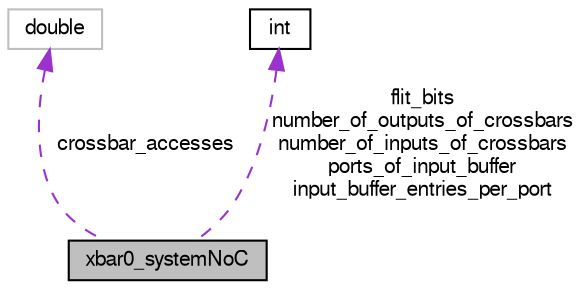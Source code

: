 digraph G
{
  bgcolor="transparent";
  edge [fontname="FreeSans",fontsize="10",labelfontname="FreeSans",labelfontsize="10"];
  node [fontname="FreeSans",fontsize="10",shape=record];
  Node1 [label="xbar0_systemNoC",height=0.2,width=0.4,color="black", fillcolor="grey75", style="filled" fontcolor="black"];
  Node2 -> Node1 [dir=back,color="darkorchid3",fontsize="10",style="dashed",label="crossbar_accesses",fontname="FreeSans"];
  Node2 [label="double",height=0.2,width=0.4,color="grey75"];
  Node3 -> Node1 [dir=back,color="darkorchid3",fontsize="10",style="dashed",label="flit_bits\nnumber_of_outputs_of_crossbars\nnumber_of_inputs_of_crossbars\nports_of_input_buffer\ninput_buffer_entries_per_port",fontname="FreeSans"];
  Node3 [label="int",height=0.2,width=0.4,color="black",URL="$classint.html"];
}
